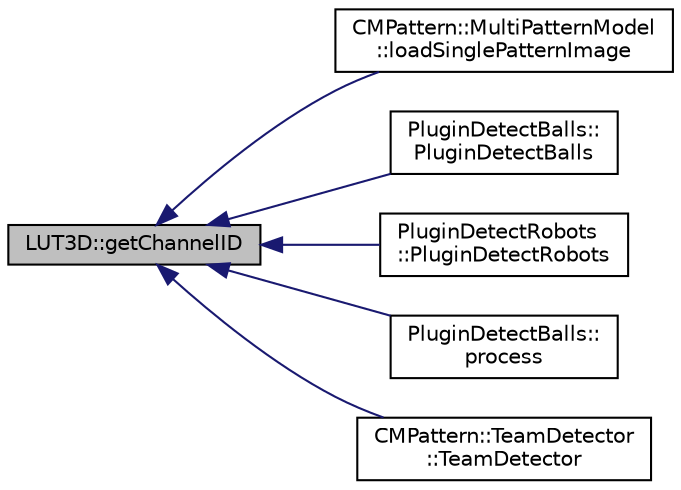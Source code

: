 digraph "LUT3D::getChannelID"
{
 // INTERACTIVE_SVG=YES
  edge [fontname="Helvetica",fontsize="10",labelfontname="Helvetica",labelfontsize="10"];
  node [fontname="Helvetica",fontsize="10",shape=record];
  rankdir="LR";
  Node1 [label="LUT3D::getChannelID",height=0.2,width=0.4,color="black", fillcolor="grey75", style="filled", fontcolor="black"];
  Node1 -> Node2 [dir="back",color="midnightblue",fontsize="10",style="solid",fontname="Helvetica"];
  Node2 [label="CMPattern::MultiPatternModel\l::loadSinglePatternImage",height=0.2,width=0.4,color="black", fillcolor="white", style="filled",URL="$d1/d49/class_c_m_pattern_1_1_multi_pattern_model.html#aa1ae63073c7e67231b602938fb5b16a7"];
  Node1 -> Node3 [dir="back",color="midnightblue",fontsize="10",style="solid",fontname="Helvetica"];
  Node3 [label="PluginDetectBalls::\lPluginDetectBalls",height=0.2,width=0.4,color="black", fillcolor="white", style="filled",URL="$da/d5c/class_plugin_detect_balls.html#a86ec1fb8ced7c54bdfb4cb3b837c6846"];
  Node1 -> Node4 [dir="back",color="midnightblue",fontsize="10",style="solid",fontname="Helvetica"];
  Node4 [label="PluginDetectRobots\l::PluginDetectRobots",height=0.2,width=0.4,color="black", fillcolor="white", style="filled",URL="$de/d27/class_plugin_detect_robots.html#a985025190fe4e229354f614ffacee651"];
  Node1 -> Node5 [dir="back",color="midnightblue",fontsize="10",style="solid",fontname="Helvetica"];
  Node5 [label="PluginDetectBalls::\lprocess",height=0.2,width=0.4,color="black", fillcolor="white", style="filled",URL="$da/d5c/class_plugin_detect_balls.html#aedc36534989a26c68205855352f3e1d4"];
  Node1 -> Node6 [dir="back",color="midnightblue",fontsize="10",style="solid",fontname="Helvetica"];
  Node6 [label="CMPattern::TeamDetector\l::TeamDetector",height=0.2,width=0.4,color="black", fillcolor="white", style="filled",URL="$d2/dbb/class_c_m_pattern_1_1_team_detector.html#ab4e5a3bd19af4cb7e24c361a8a5febbf"];
}
